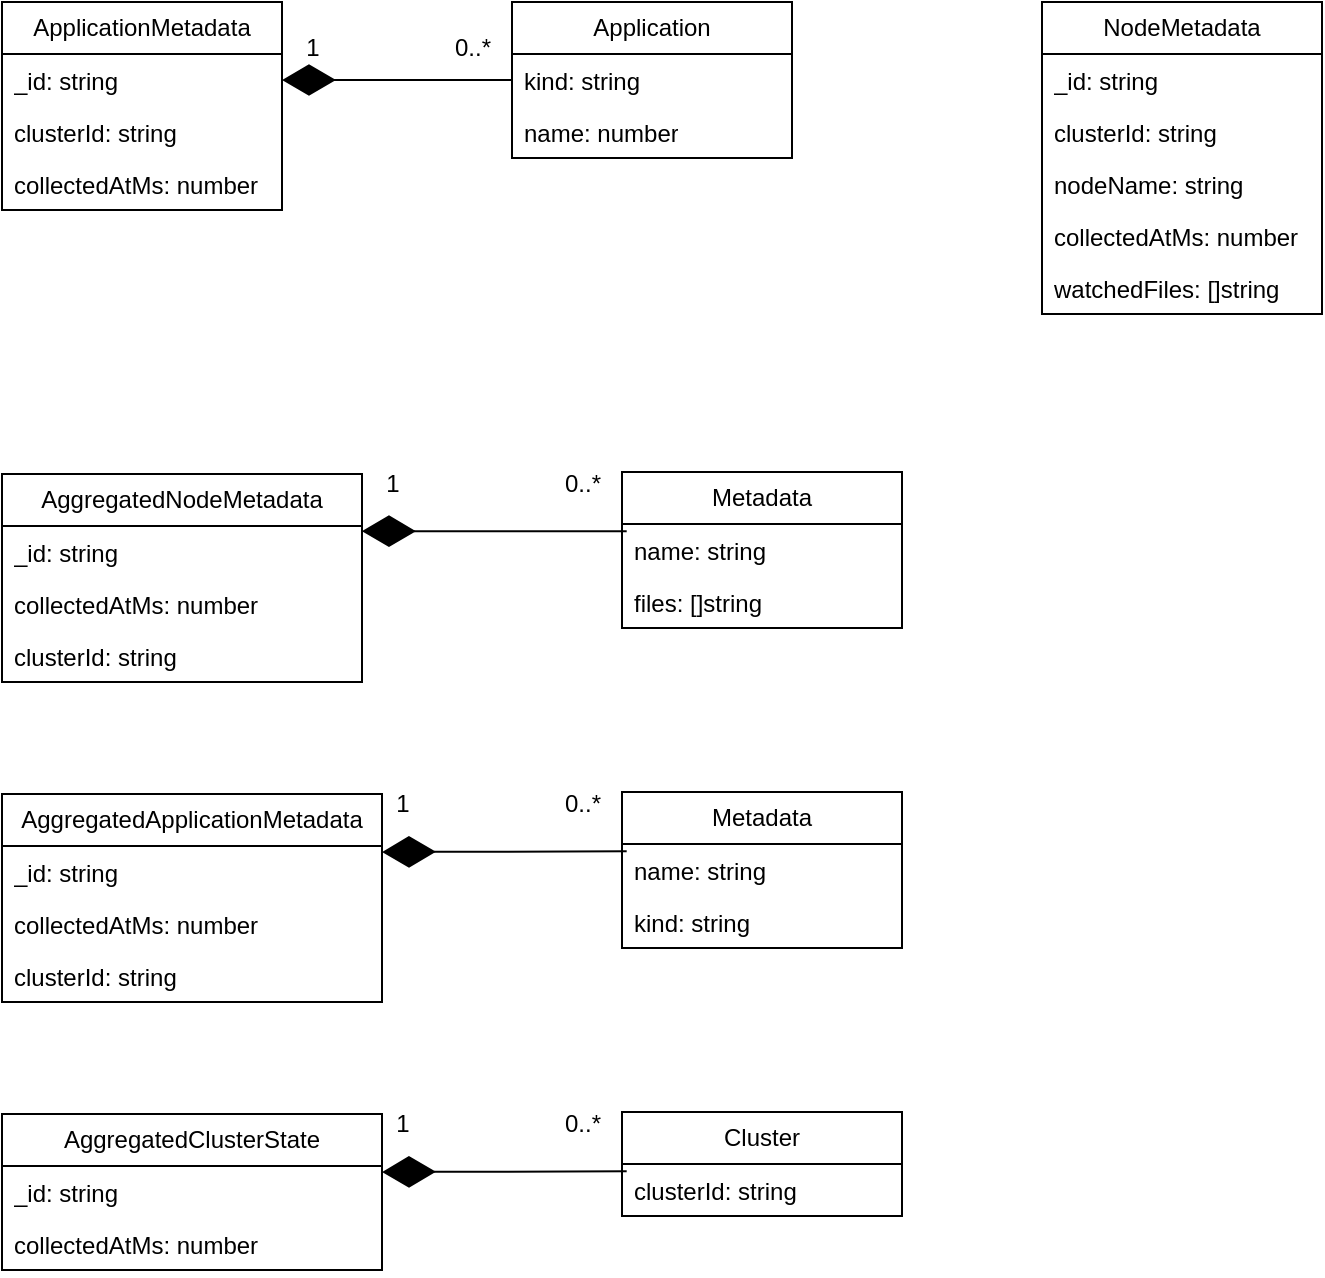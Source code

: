 <mxfile version="25.0.1">
  <diagram name="Page-1" id="pILmxFgefE067NKde4J2">
    <mxGraphModel dx="1517" dy="908" grid="1" gridSize="10" guides="1" tooltips="1" connect="1" arrows="1" fold="1" page="1" pageScale="1" pageWidth="850" pageHeight="1100" math="0" shadow="0">
      <root>
        <mxCell id="0" />
        <mxCell id="1" parent="0" />
        <mxCell id="kFwV33eI1xR-81cw5D_d-10" value="NodeMetadata" style="swimlane;fontStyle=0;childLayout=stackLayout;horizontal=1;startSize=26;fillColor=none;horizontalStack=0;resizeParent=1;resizeParentMax=0;resizeLast=0;collapsible=1;marginBottom=0;whiteSpace=wrap;html=1;" vertex="1" parent="1">
          <mxGeometry x="580" y="34" width="140" height="156" as="geometry">
            <mxRectangle x="270" y="190" width="120" height="30" as="alternateBounds" />
          </mxGeometry>
        </mxCell>
        <mxCell id="kFwV33eI1xR-81cw5D_d-11" value="&lt;div&gt;_id: string&lt;/div&gt;&lt;div&gt;&lt;br&gt;&lt;/div&gt;" style="text;strokeColor=none;fillColor=none;align=left;verticalAlign=top;spacingLeft=4;spacingRight=4;overflow=hidden;rotatable=0;points=[[0,0.5],[1,0.5]];portConstraint=eastwest;whiteSpace=wrap;html=1;" vertex="1" parent="kFwV33eI1xR-81cw5D_d-10">
          <mxGeometry y="26" width="140" height="26" as="geometry" />
        </mxCell>
        <mxCell id="kFwV33eI1xR-81cw5D_d-12" value="clusterId: string" style="text;strokeColor=none;fillColor=none;align=left;verticalAlign=top;spacingLeft=4;spacingRight=4;overflow=hidden;rotatable=0;points=[[0,0.5],[1,0.5]];portConstraint=eastwest;whiteSpace=wrap;html=1;" vertex="1" parent="kFwV33eI1xR-81cw5D_d-10">
          <mxGeometry y="52" width="140" height="26" as="geometry" />
        </mxCell>
        <mxCell id="kFwV33eI1xR-81cw5D_d-13" value="nodeName: string" style="text;strokeColor=none;fillColor=none;align=left;verticalAlign=top;spacingLeft=4;spacingRight=4;overflow=hidden;rotatable=0;points=[[0,0.5],[1,0.5]];portConstraint=eastwest;whiteSpace=wrap;html=1;" vertex="1" parent="kFwV33eI1xR-81cw5D_d-10">
          <mxGeometry y="78" width="140" height="26" as="geometry" />
        </mxCell>
        <mxCell id="kFwV33eI1xR-81cw5D_d-14" value="collectedAtMs: number" style="text;strokeColor=none;fillColor=none;align=left;verticalAlign=top;spacingLeft=4;spacingRight=4;overflow=hidden;rotatable=0;points=[[0,0.5],[1,0.5]];portConstraint=eastwest;whiteSpace=wrap;html=1;" vertex="1" parent="kFwV33eI1xR-81cw5D_d-10">
          <mxGeometry y="104" width="140" height="26" as="geometry" />
        </mxCell>
        <mxCell id="kFwV33eI1xR-81cw5D_d-15" value="watchedFiles: []string" style="text;strokeColor=none;fillColor=none;align=left;verticalAlign=top;spacingLeft=4;spacingRight=4;overflow=hidden;rotatable=0;points=[[0,0.5],[1,0.5]];portConstraint=eastwest;whiteSpace=wrap;html=1;" vertex="1" parent="kFwV33eI1xR-81cw5D_d-10">
          <mxGeometry y="130" width="140" height="26" as="geometry" />
        </mxCell>
        <mxCell id="kFwV33eI1xR-81cw5D_d-16" value="ApplicationMetadata" style="swimlane;fontStyle=0;childLayout=stackLayout;horizontal=1;startSize=26;fillColor=none;horizontalStack=0;resizeParent=1;resizeParentMax=0;resizeLast=0;collapsible=1;marginBottom=0;whiteSpace=wrap;html=1;" vertex="1" parent="1">
          <mxGeometry x="60" y="34" width="140" height="104" as="geometry">
            <mxRectangle x="270" y="190" width="120" height="30" as="alternateBounds" />
          </mxGeometry>
        </mxCell>
        <mxCell id="kFwV33eI1xR-81cw5D_d-17" value="&lt;div&gt;_id: string&lt;/div&gt;&lt;div&gt;&lt;br&gt;&lt;/div&gt;" style="text;strokeColor=none;fillColor=none;align=left;verticalAlign=top;spacingLeft=4;spacingRight=4;overflow=hidden;rotatable=0;points=[[0,0.5],[1,0.5]];portConstraint=eastwest;whiteSpace=wrap;html=1;" vertex="1" parent="kFwV33eI1xR-81cw5D_d-16">
          <mxGeometry y="26" width="140" height="26" as="geometry" />
        </mxCell>
        <mxCell id="kFwV33eI1xR-81cw5D_d-18" value="clusterId: string" style="text;strokeColor=none;fillColor=none;align=left;verticalAlign=top;spacingLeft=4;spacingRight=4;overflow=hidden;rotatable=0;points=[[0,0.5],[1,0.5]];portConstraint=eastwest;whiteSpace=wrap;html=1;" vertex="1" parent="kFwV33eI1xR-81cw5D_d-16">
          <mxGeometry y="52" width="140" height="26" as="geometry" />
        </mxCell>
        <mxCell id="kFwV33eI1xR-81cw5D_d-20" value="collectedAtMs: number" style="text;strokeColor=none;fillColor=none;align=left;verticalAlign=top;spacingLeft=4;spacingRight=4;overflow=hidden;rotatable=0;points=[[0,0.5],[1,0.5]];portConstraint=eastwest;whiteSpace=wrap;html=1;" vertex="1" parent="kFwV33eI1xR-81cw5D_d-16">
          <mxGeometry y="78" width="140" height="26" as="geometry" />
        </mxCell>
        <mxCell id="kFwV33eI1xR-81cw5D_d-22" value="Application" style="swimlane;fontStyle=0;childLayout=stackLayout;horizontal=1;startSize=26;fillColor=none;horizontalStack=0;resizeParent=1;resizeParentMax=0;resizeLast=0;collapsible=1;marginBottom=0;whiteSpace=wrap;html=1;" vertex="1" parent="1">
          <mxGeometry x="315" y="34" width="140" height="78" as="geometry">
            <mxRectangle x="270" y="190" width="120" height="30" as="alternateBounds" />
          </mxGeometry>
        </mxCell>
        <mxCell id="kFwV33eI1xR-81cw5D_d-24" value="kind: string" style="text;strokeColor=none;fillColor=none;align=left;verticalAlign=top;spacingLeft=4;spacingRight=4;overflow=hidden;rotatable=0;points=[[0,0.5],[1,0.5]];portConstraint=eastwest;whiteSpace=wrap;html=1;" vertex="1" parent="kFwV33eI1xR-81cw5D_d-22">
          <mxGeometry y="26" width="140" height="26" as="geometry" />
        </mxCell>
        <mxCell id="kFwV33eI1xR-81cw5D_d-25" value="name: number" style="text;strokeColor=none;fillColor=none;align=left;verticalAlign=top;spacingLeft=4;spacingRight=4;overflow=hidden;rotatable=0;points=[[0,0.5],[1,0.5]];portConstraint=eastwest;whiteSpace=wrap;html=1;" vertex="1" parent="kFwV33eI1xR-81cw5D_d-22">
          <mxGeometry y="52" width="140" height="26" as="geometry" />
        </mxCell>
        <mxCell id="kFwV33eI1xR-81cw5D_d-28" value="" style="endArrow=diamondThin;endFill=1;endSize=24;html=1;rounded=0;entryX=1;entryY=0.5;entryDx=0;entryDy=0;exitX=0;exitY=0.5;exitDx=0;exitDy=0;" edge="1" parent="1" source="kFwV33eI1xR-81cw5D_d-24" target="kFwV33eI1xR-81cw5D_d-17">
          <mxGeometry width="160" relative="1" as="geometry">
            <mxPoint x="145" y="124" as="sourcePoint" />
            <mxPoint x="305" y="124" as="targetPoint" />
          </mxGeometry>
        </mxCell>
        <mxCell id="kFwV33eI1xR-81cw5D_d-32" value="1" style="text;html=1;align=center;verticalAlign=middle;resizable=0;points=[];autosize=1;strokeColor=none;fillColor=none;" vertex="1" parent="1">
          <mxGeometry x="200" y="42" width="30" height="30" as="geometry" />
        </mxCell>
        <mxCell id="kFwV33eI1xR-81cw5D_d-33" value="0..*" style="text;html=1;align=center;verticalAlign=middle;resizable=0;points=[];autosize=1;strokeColor=none;fillColor=none;" vertex="1" parent="1">
          <mxGeometry x="275" y="42" width="40" height="30" as="geometry" />
        </mxCell>
        <mxCell id="kFwV33eI1xR-81cw5D_d-35" value="AggregatedNodeMetadata" style="swimlane;fontStyle=0;childLayout=stackLayout;horizontal=1;startSize=26;fillColor=none;horizontalStack=0;resizeParent=1;resizeParentMax=0;resizeLast=0;collapsible=1;marginBottom=0;whiteSpace=wrap;html=1;" vertex="1" parent="1">
          <mxGeometry x="60" y="270" width="180" height="104" as="geometry">
            <mxRectangle x="270" y="190" width="120" height="30" as="alternateBounds" />
          </mxGeometry>
        </mxCell>
        <mxCell id="kFwV33eI1xR-81cw5D_d-36" value="&lt;div&gt;_id: string&lt;/div&gt;&lt;div&gt;&lt;br&gt;&lt;/div&gt;" style="text;strokeColor=none;fillColor=none;align=left;verticalAlign=top;spacingLeft=4;spacingRight=4;overflow=hidden;rotatable=0;points=[[0,0.5],[1,0.5]];portConstraint=eastwest;whiteSpace=wrap;html=1;" vertex="1" parent="kFwV33eI1xR-81cw5D_d-35">
          <mxGeometry y="26" width="180" height="26" as="geometry" />
        </mxCell>
        <mxCell id="kFwV33eI1xR-81cw5D_d-39" value="collectedAtMs: number" style="text;strokeColor=none;fillColor=none;align=left;verticalAlign=top;spacingLeft=4;spacingRight=4;overflow=hidden;rotatable=0;points=[[0,0.5],[1,0.5]];portConstraint=eastwest;whiteSpace=wrap;html=1;" vertex="1" parent="kFwV33eI1xR-81cw5D_d-35">
          <mxGeometry y="52" width="180" height="26" as="geometry" />
        </mxCell>
        <mxCell id="kFwV33eI1xR-81cw5D_d-37" value="clusterId: string" style="text;strokeColor=none;fillColor=none;align=left;verticalAlign=top;spacingLeft=4;spacingRight=4;overflow=hidden;rotatable=0;points=[[0,0.5],[1,0.5]];portConstraint=eastwest;whiteSpace=wrap;html=1;" vertex="1" parent="kFwV33eI1xR-81cw5D_d-35">
          <mxGeometry y="78" width="180" height="26" as="geometry" />
        </mxCell>
        <mxCell id="kFwV33eI1xR-81cw5D_d-41" value="Metadata" style="swimlane;fontStyle=0;childLayout=stackLayout;horizontal=1;startSize=26;fillColor=none;horizontalStack=0;resizeParent=1;resizeParentMax=0;resizeLast=0;collapsible=1;marginBottom=0;whiteSpace=wrap;html=1;" vertex="1" parent="1">
          <mxGeometry x="370" y="269" width="140" height="78" as="geometry">
            <mxRectangle x="270" y="190" width="120" height="30" as="alternateBounds" />
          </mxGeometry>
        </mxCell>
        <mxCell id="kFwV33eI1xR-81cw5D_d-43" value="&lt;div&gt;name: string&lt;/div&gt;&lt;div&gt;&lt;br&gt;&lt;/div&gt;" style="text;strokeColor=none;fillColor=none;align=left;verticalAlign=top;spacingLeft=4;spacingRight=4;overflow=hidden;rotatable=0;points=[[0,0.5],[1,0.5]];portConstraint=eastwest;whiteSpace=wrap;html=1;" vertex="1" parent="kFwV33eI1xR-81cw5D_d-41">
          <mxGeometry y="26" width="140" height="26" as="geometry" />
        </mxCell>
        <mxCell id="kFwV33eI1xR-81cw5D_d-46" value="files: []string" style="text;strokeColor=none;fillColor=none;align=left;verticalAlign=top;spacingLeft=4;spacingRight=4;overflow=hidden;rotatable=0;points=[[0,0.5],[1,0.5]];portConstraint=eastwest;whiteSpace=wrap;html=1;" vertex="1" parent="kFwV33eI1xR-81cw5D_d-41">
          <mxGeometry y="52" width="140" height="26" as="geometry" />
        </mxCell>
        <mxCell id="kFwV33eI1xR-81cw5D_d-47" value="" style="endArrow=diamondThin;endFill=1;endSize=24;html=1;rounded=0;entryX=0.987;entryY=0.113;entryDx=0;entryDy=0;exitX=0;exitY=0.5;exitDx=0;exitDy=0;entryPerimeter=0;" edge="1" parent="1">
          <mxGeometry width="160" relative="1" as="geometry">
            <mxPoint x="372.34" y="298.65" as="sourcePoint" />
            <mxPoint x="240.0" y="298.588" as="targetPoint" />
          </mxGeometry>
        </mxCell>
        <mxCell id="kFwV33eI1xR-81cw5D_d-48" value="1" style="text;html=1;align=center;verticalAlign=middle;resizable=0;points=[];autosize=1;strokeColor=none;fillColor=none;" vertex="1" parent="1">
          <mxGeometry x="240" y="260" width="30" height="30" as="geometry" />
        </mxCell>
        <mxCell id="kFwV33eI1xR-81cw5D_d-49" value="0..*" style="text;html=1;align=center;verticalAlign=middle;resizable=0;points=[];autosize=1;strokeColor=none;fillColor=none;" vertex="1" parent="1">
          <mxGeometry x="330" y="260" width="40" height="30" as="geometry" />
        </mxCell>
        <mxCell id="kFwV33eI1xR-81cw5D_d-50" value="AggregatedApplicationMetadata" style="swimlane;fontStyle=0;childLayout=stackLayout;horizontal=1;startSize=26;fillColor=none;horizontalStack=0;resizeParent=1;resizeParentMax=0;resizeLast=0;collapsible=1;marginBottom=0;whiteSpace=wrap;html=1;" vertex="1" parent="1">
          <mxGeometry x="60" y="430" width="190" height="104" as="geometry">
            <mxRectangle x="270" y="190" width="120" height="30" as="alternateBounds" />
          </mxGeometry>
        </mxCell>
        <mxCell id="kFwV33eI1xR-81cw5D_d-51" value="&lt;div&gt;_id: string&lt;/div&gt;&lt;div&gt;&lt;br&gt;&lt;/div&gt;" style="text;strokeColor=none;fillColor=none;align=left;verticalAlign=top;spacingLeft=4;spacingRight=4;overflow=hidden;rotatable=0;points=[[0,0.5],[1,0.5]];portConstraint=eastwest;whiteSpace=wrap;html=1;" vertex="1" parent="kFwV33eI1xR-81cw5D_d-50">
          <mxGeometry y="26" width="190" height="26" as="geometry" />
        </mxCell>
        <mxCell id="kFwV33eI1xR-81cw5D_d-52" value="collectedAtMs: number" style="text;strokeColor=none;fillColor=none;align=left;verticalAlign=top;spacingLeft=4;spacingRight=4;overflow=hidden;rotatable=0;points=[[0,0.5],[1,0.5]];portConstraint=eastwest;whiteSpace=wrap;html=1;" vertex="1" parent="kFwV33eI1xR-81cw5D_d-50">
          <mxGeometry y="52" width="190" height="26" as="geometry" />
        </mxCell>
        <mxCell id="kFwV33eI1xR-81cw5D_d-53" value="clusterId: string" style="text;strokeColor=none;fillColor=none;align=left;verticalAlign=top;spacingLeft=4;spacingRight=4;overflow=hidden;rotatable=0;points=[[0,0.5],[1,0.5]];portConstraint=eastwest;whiteSpace=wrap;html=1;" vertex="1" parent="kFwV33eI1xR-81cw5D_d-50">
          <mxGeometry y="78" width="190" height="26" as="geometry" />
        </mxCell>
        <mxCell id="kFwV33eI1xR-81cw5D_d-54" value="Metadata" style="swimlane;fontStyle=0;childLayout=stackLayout;horizontal=1;startSize=26;fillColor=none;horizontalStack=0;resizeParent=1;resizeParentMax=0;resizeLast=0;collapsible=1;marginBottom=0;whiteSpace=wrap;html=1;" vertex="1" parent="1">
          <mxGeometry x="370" y="429" width="140" height="78" as="geometry">
            <mxRectangle x="270" y="190" width="120" height="30" as="alternateBounds" />
          </mxGeometry>
        </mxCell>
        <mxCell id="kFwV33eI1xR-81cw5D_d-55" value="&lt;div&gt;name: string&lt;/div&gt;&lt;div&gt;&lt;br&gt;&lt;/div&gt;" style="text;strokeColor=none;fillColor=none;align=left;verticalAlign=top;spacingLeft=4;spacingRight=4;overflow=hidden;rotatable=0;points=[[0,0.5],[1,0.5]];portConstraint=eastwest;whiteSpace=wrap;html=1;" vertex="1" parent="kFwV33eI1xR-81cw5D_d-54">
          <mxGeometry y="26" width="140" height="26" as="geometry" />
        </mxCell>
        <mxCell id="kFwV33eI1xR-81cw5D_d-56" value="kind: string" style="text;strokeColor=none;fillColor=none;align=left;verticalAlign=top;spacingLeft=4;spacingRight=4;overflow=hidden;rotatable=0;points=[[0,0.5],[1,0.5]];portConstraint=eastwest;whiteSpace=wrap;html=1;" vertex="1" parent="kFwV33eI1xR-81cw5D_d-54">
          <mxGeometry y="52" width="140" height="26" as="geometry" />
        </mxCell>
        <mxCell id="kFwV33eI1xR-81cw5D_d-57" value="" style="endArrow=diamondThin;endFill=1;endSize=24;html=1;rounded=0;exitX=0;exitY=0.5;exitDx=0;exitDy=0;" edge="1" parent="1">
          <mxGeometry width="160" relative="1" as="geometry">
            <mxPoint x="372.34" y="458.65" as="sourcePoint" />
            <mxPoint x="250" y="459" as="targetPoint" />
          </mxGeometry>
        </mxCell>
        <mxCell id="kFwV33eI1xR-81cw5D_d-58" value="1" style="text;html=1;align=center;verticalAlign=middle;resizable=0;points=[];autosize=1;strokeColor=none;fillColor=none;" vertex="1" parent="1">
          <mxGeometry x="245" y="420" width="30" height="30" as="geometry" />
        </mxCell>
        <mxCell id="kFwV33eI1xR-81cw5D_d-59" value="0..*" style="text;html=1;align=center;verticalAlign=middle;resizable=0;points=[];autosize=1;strokeColor=none;fillColor=none;" vertex="1" parent="1">
          <mxGeometry x="330" y="420" width="40" height="30" as="geometry" />
        </mxCell>
        <mxCell id="kFwV33eI1xR-81cw5D_d-60" value="AggregatedClusterState" style="swimlane;fontStyle=0;childLayout=stackLayout;horizontal=1;startSize=26;fillColor=none;horizontalStack=0;resizeParent=1;resizeParentMax=0;resizeLast=0;collapsible=1;marginBottom=0;whiteSpace=wrap;html=1;" vertex="1" parent="1">
          <mxGeometry x="60" y="590" width="190" height="78" as="geometry">
            <mxRectangle x="270" y="190" width="120" height="30" as="alternateBounds" />
          </mxGeometry>
        </mxCell>
        <mxCell id="kFwV33eI1xR-81cw5D_d-61" value="&lt;div&gt;_id: string&lt;/div&gt;&lt;div&gt;&lt;br&gt;&lt;/div&gt;" style="text;strokeColor=none;fillColor=none;align=left;verticalAlign=top;spacingLeft=4;spacingRight=4;overflow=hidden;rotatable=0;points=[[0,0.5],[1,0.5]];portConstraint=eastwest;whiteSpace=wrap;html=1;" vertex="1" parent="kFwV33eI1xR-81cw5D_d-60">
          <mxGeometry y="26" width="190" height="26" as="geometry" />
        </mxCell>
        <mxCell id="kFwV33eI1xR-81cw5D_d-62" value="collectedAtMs: number" style="text;strokeColor=none;fillColor=none;align=left;verticalAlign=top;spacingLeft=4;spacingRight=4;overflow=hidden;rotatable=0;points=[[0,0.5],[1,0.5]];portConstraint=eastwest;whiteSpace=wrap;html=1;" vertex="1" parent="kFwV33eI1xR-81cw5D_d-60">
          <mxGeometry y="52" width="190" height="26" as="geometry" />
        </mxCell>
        <mxCell id="kFwV33eI1xR-81cw5D_d-64" value="Cluster" style="swimlane;fontStyle=0;childLayout=stackLayout;horizontal=1;startSize=26;fillColor=none;horizontalStack=0;resizeParent=1;resizeParentMax=0;resizeLast=0;collapsible=1;marginBottom=0;whiteSpace=wrap;html=1;" vertex="1" parent="1">
          <mxGeometry x="370" y="589" width="140" height="52" as="geometry">
            <mxRectangle x="270" y="190" width="120" height="30" as="alternateBounds" />
          </mxGeometry>
        </mxCell>
        <mxCell id="kFwV33eI1xR-81cw5D_d-65" value="&lt;div&gt;clusterId: string&lt;br&gt;&lt;/div&gt;&lt;div&gt;&lt;br&gt;&lt;/div&gt;" style="text;strokeColor=none;fillColor=none;align=left;verticalAlign=top;spacingLeft=4;spacingRight=4;overflow=hidden;rotatable=0;points=[[0,0.5],[1,0.5]];portConstraint=eastwest;whiteSpace=wrap;html=1;" vertex="1" parent="kFwV33eI1xR-81cw5D_d-64">
          <mxGeometry y="26" width="140" height="26" as="geometry" />
        </mxCell>
        <mxCell id="kFwV33eI1xR-81cw5D_d-67" value="" style="endArrow=diamondThin;endFill=1;endSize=24;html=1;rounded=0;exitX=0;exitY=0.5;exitDx=0;exitDy=0;" edge="1" parent="1">
          <mxGeometry width="160" relative="1" as="geometry">
            <mxPoint x="372.34" y="618.65" as="sourcePoint" />
            <mxPoint x="250" y="619" as="targetPoint" />
          </mxGeometry>
        </mxCell>
        <mxCell id="kFwV33eI1xR-81cw5D_d-68" value="1" style="text;html=1;align=center;verticalAlign=middle;resizable=0;points=[];autosize=1;strokeColor=none;fillColor=none;" vertex="1" parent="1">
          <mxGeometry x="245" y="580" width="30" height="30" as="geometry" />
        </mxCell>
        <mxCell id="kFwV33eI1xR-81cw5D_d-69" value="0..*" style="text;html=1;align=center;verticalAlign=middle;resizable=0;points=[];autosize=1;strokeColor=none;fillColor=none;" vertex="1" parent="1">
          <mxGeometry x="330" y="580" width="40" height="30" as="geometry" />
        </mxCell>
      </root>
    </mxGraphModel>
  </diagram>
</mxfile>
